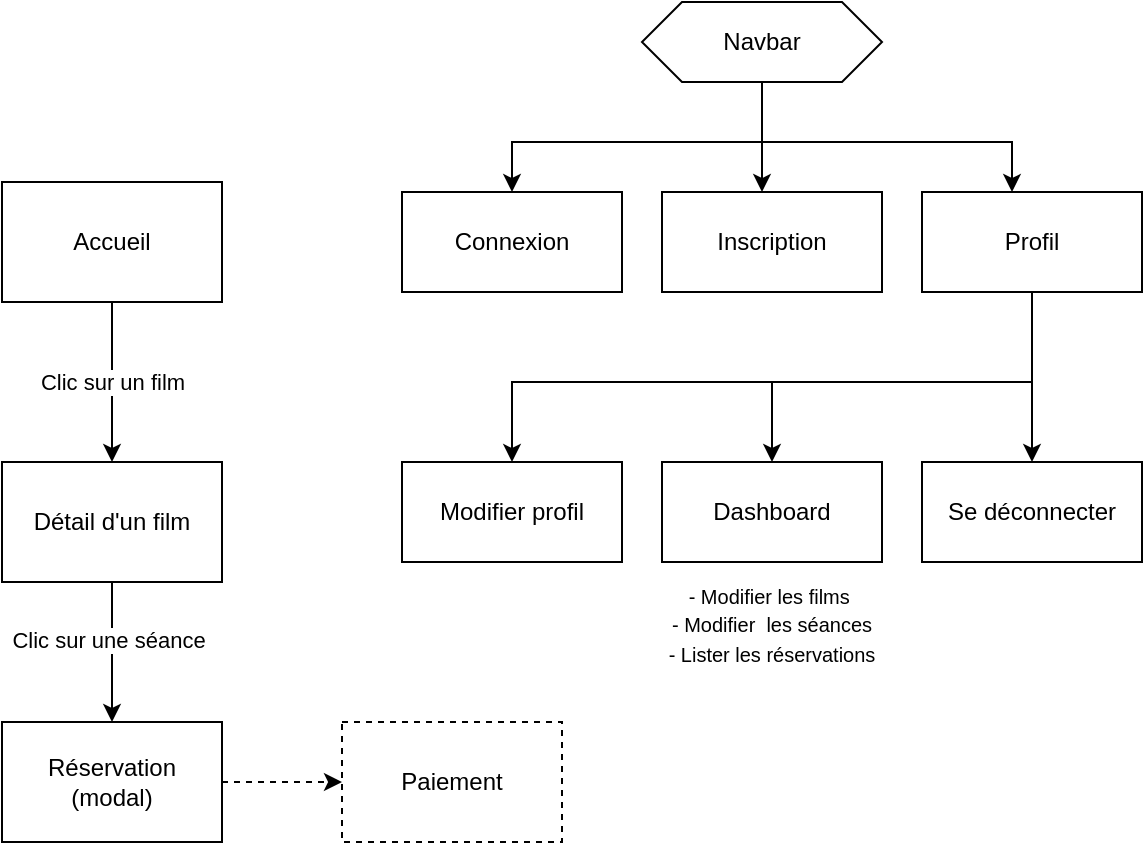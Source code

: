 <mxfile>
    <diagram name="Page-1" id="hAl-vZIji8fCBUIqCB0W">
        <mxGraphModel dx="868" dy="800" grid="1" gridSize="10" guides="1" tooltips="1" connect="1" arrows="1" fold="1" page="1" pageScale="1" pageWidth="827" pageHeight="1169" math="0" shadow="0">
            <root>
                <mxCell id="0"/>
                <mxCell id="1" parent="0"/>
                <mxCell id="RY5btmxA9cAQ1VW_oMe2-14" value="Connexion" style="html=1;whiteSpace=wrap;" parent="1" vertex="1">
                    <mxGeometry x="420" y="105" width="110" height="50" as="geometry"/>
                </mxCell>
                <mxCell id="RY5btmxA9cAQ1VW_oMe2-16" value="" style="group;fillStyle=solid;" parent="1" vertex="1" connectable="0">
                    <mxGeometry x="220" y="100" width="110" height="60" as="geometry"/>
                </mxCell>
                <mxCell id="RY5btmxA9cAQ1VW_oMe2-13" value="Accueil" style="html=1;whiteSpace=wrap;" parent="RY5btmxA9cAQ1VW_oMe2-16" vertex="1">
                    <mxGeometry width="110" height="60" as="geometry"/>
                </mxCell>
                <mxCell id="RY5btmxA9cAQ1VW_oMe2-17" value="Inscription" style="html=1;whiteSpace=wrap;" parent="1" vertex="1">
                    <mxGeometry x="550" y="105" width="110" height="50" as="geometry"/>
                </mxCell>
                <mxCell id="RY5btmxA9cAQ1VW_oMe2-18" value="" style="group" parent="1" vertex="1" connectable="0">
                    <mxGeometry x="220" y="240" width="110" height="60" as="geometry"/>
                </mxCell>
                <mxCell id="RY5btmxA9cAQ1VW_oMe2-19" value="Détail d'un film" style="html=1;whiteSpace=wrap;" parent="RY5btmxA9cAQ1VW_oMe2-18" vertex="1">
                    <mxGeometry width="110" height="60" as="geometry"/>
                </mxCell>
                <mxCell id="RY5btmxA9cAQ1VW_oMe2-20" style="edgeStyle=orthogonalEdgeStyle;rounded=0;orthogonalLoop=1;jettySize=auto;html=1;entryX=0.5;entryY=0;entryDx=0;entryDy=0;" parent="1" source="RY5btmxA9cAQ1VW_oMe2-13" target="RY5btmxA9cAQ1VW_oMe2-19" edge="1">
                    <mxGeometry relative="1" as="geometry"/>
                </mxCell>
                <mxCell id="RY5btmxA9cAQ1VW_oMe2-21" value="Clic sur un film" style="edgeLabel;html=1;align=center;verticalAlign=middle;resizable=0;points=[];" parent="RY5btmxA9cAQ1VW_oMe2-20" vertex="1" connectable="0">
                    <mxGeometry x="-0.342" y="1" relative="1" as="geometry">
                        <mxPoint x="-1" y="13" as="offset"/>
                    </mxGeometry>
                </mxCell>
                <mxCell id="RY5btmxA9cAQ1VW_oMe2-22" value="" style="group;dashed=1;" parent="1" vertex="1" connectable="0">
                    <mxGeometry x="220" y="370" width="110" height="60" as="geometry"/>
                </mxCell>
                <mxCell id="RY5btmxA9cAQ1VW_oMe2-23" value="Réservation (modal)" style="html=1;whiteSpace=wrap;" parent="RY5btmxA9cAQ1VW_oMe2-22" vertex="1">
                    <mxGeometry width="110" height="60" as="geometry"/>
                </mxCell>
                <mxCell id="RY5btmxA9cAQ1VW_oMe2-24" style="edgeStyle=orthogonalEdgeStyle;rounded=0;orthogonalLoop=1;jettySize=auto;html=1;" parent="1" source="RY5btmxA9cAQ1VW_oMe2-19" target="RY5btmxA9cAQ1VW_oMe2-23" edge="1">
                    <mxGeometry relative="1" as="geometry"/>
                </mxCell>
                <mxCell id="RY5btmxA9cAQ1VW_oMe2-25" value="Clic sur une séance" style="edgeLabel;html=1;align=center;verticalAlign=middle;resizable=0;points=[];" parent="RY5btmxA9cAQ1VW_oMe2-24" vertex="1" connectable="0">
                    <mxGeometry x="-0.168" y="-2" relative="1" as="geometry">
                        <mxPoint as="offset"/>
                    </mxGeometry>
                </mxCell>
                <mxCell id="RY5btmxA9cAQ1VW_oMe2-27" value="Paiement" style="html=1;whiteSpace=wrap;dashed=1;" parent="1" vertex="1">
                    <mxGeometry x="390" y="370" width="110" height="60" as="geometry"/>
                </mxCell>
                <mxCell id="RY5btmxA9cAQ1VW_oMe2-35" style="edgeStyle=orthogonalEdgeStyle;rounded=0;orthogonalLoop=1;jettySize=auto;html=1;entryX=0.5;entryY=0;entryDx=0;entryDy=0;" parent="1" source="RY5btmxA9cAQ1VW_oMe2-31" target="RY5btmxA9cAQ1VW_oMe2-14" edge="1">
                    <mxGeometry relative="1" as="geometry">
                        <Array as="points">
                            <mxPoint x="600" y="80"/>
                            <mxPoint x="475" y="80"/>
                        </Array>
                    </mxGeometry>
                </mxCell>
                <mxCell id="RY5btmxA9cAQ1VW_oMe2-36" style="edgeStyle=orthogonalEdgeStyle;rounded=0;orthogonalLoop=1;jettySize=auto;html=1;" parent="1" source="RY5btmxA9cAQ1VW_oMe2-31" edge="1">
                    <mxGeometry relative="1" as="geometry">
                        <mxPoint x="600" y="105" as="targetPoint"/>
                        <Array as="points">
                            <mxPoint x="600" y="105"/>
                        </Array>
                    </mxGeometry>
                </mxCell>
                <mxCell id="RY5btmxA9cAQ1VW_oMe2-37" style="edgeStyle=orthogonalEdgeStyle;rounded=0;orthogonalLoop=1;jettySize=auto;html=1;entryX=0.5;entryY=0;entryDx=0;entryDy=0;" parent="1" edge="1">
                    <mxGeometry relative="1" as="geometry">
                        <mxPoint x="600" y="50" as="sourcePoint"/>
                        <mxPoint x="725" y="105" as="targetPoint"/>
                        <Array as="points">
                            <mxPoint x="600" y="80"/>
                            <mxPoint x="725" y="80"/>
                        </Array>
                    </mxGeometry>
                </mxCell>
                <mxCell id="RY5btmxA9cAQ1VW_oMe2-31" value="Navbar" style="shape=hexagon;perimeter=hexagonPerimeter2;whiteSpace=wrap;html=1;fixedSize=1;" parent="1" vertex="1">
                    <mxGeometry x="540" y="10" width="120" height="40" as="geometry"/>
                </mxCell>
                <mxCell id="RY5btmxA9cAQ1VW_oMe2-38" style="edgeStyle=orthogonalEdgeStyle;rounded=0;orthogonalLoop=1;jettySize=auto;html=1;entryX=0.5;entryY=0;entryDx=0;entryDy=0;" parent="1" source="RY5btmxA9cAQ1VW_oMe2-32" target="RY5btmxA9cAQ1VW_oMe2-34" edge="1">
                    <mxGeometry relative="1" as="geometry">
                        <Array as="points">
                            <mxPoint x="735" y="200"/>
                            <mxPoint x="475" y="200"/>
                        </Array>
                    </mxGeometry>
                </mxCell>
                <mxCell id="5" style="edgeStyle=none;html=1;rounded=0;entryX=0.5;entryY=0;entryDx=0;entryDy=0;" edge="1" parent="1" source="RY5btmxA9cAQ1VW_oMe2-32" target="6">
                    <mxGeometry relative="1" as="geometry">
                        <mxPoint x="800" y="240" as="targetPoint"/>
                        <Array as="points">
                            <mxPoint x="735" y="200"/>
                            <mxPoint x="605" y="200"/>
                        </Array>
                    </mxGeometry>
                </mxCell>
                <mxCell id="9" style="edgeStyle=orthogonalEdgeStyle;rounded=0;html=1;entryX=0.5;entryY=0;entryDx=0;entryDy=0;" edge="1" parent="1" source="RY5btmxA9cAQ1VW_oMe2-32" target="4">
                    <mxGeometry relative="1" as="geometry"/>
                </mxCell>
                <mxCell id="RY5btmxA9cAQ1VW_oMe2-32" value="Profil" style="html=1;whiteSpace=wrap;" parent="1" vertex="1">
                    <mxGeometry x="680" y="105" width="110" height="50" as="geometry"/>
                </mxCell>
                <mxCell id="RY5btmxA9cAQ1VW_oMe2-34" value="Modifier profil" style="html=1;whiteSpace=wrap;" parent="1" vertex="1">
                    <mxGeometry x="420" y="240" width="110" height="50" as="geometry"/>
                </mxCell>
                <mxCell id="4" value="Se déconnecter" style="html=1;whiteSpace=wrap;" vertex="1" parent="1">
                    <mxGeometry x="680" y="240" width="110" height="50" as="geometry"/>
                </mxCell>
                <mxCell id="6" value="Dashboard" style="html=1;whiteSpace=wrap;" vertex="1" parent="1">
                    <mxGeometry x="550" y="240" width="110" height="50" as="geometry"/>
                </mxCell>
                <mxCell id="7" style="edgeStyle=orthogonalEdgeStyle;rounded=0;html=1;entryX=0;entryY=0.5;entryDx=0;entryDy=0;dashed=1;" edge="1" parent="1" source="RY5btmxA9cAQ1VW_oMe2-23" target="RY5btmxA9cAQ1VW_oMe2-27">
                    <mxGeometry relative="1" as="geometry"/>
                </mxCell>
                <mxCell id="10" value="&lt;font style=&quot;font-size: 10px;&quot;&gt;- Modifier les films&amp;nbsp;&lt;br&gt;- Modifier&amp;nbsp; les séances&lt;br&gt;- Lister les réservations&lt;br&gt;&lt;/font&gt;" style="text;html=1;strokeColor=none;fillColor=none;align=center;verticalAlign=middle;whiteSpace=wrap;rounded=0;" vertex="1" parent="1">
                    <mxGeometry x="550" y="306" width="110" height="30" as="geometry"/>
                </mxCell>
            </root>
        </mxGraphModel>
    </diagram>
</mxfile>